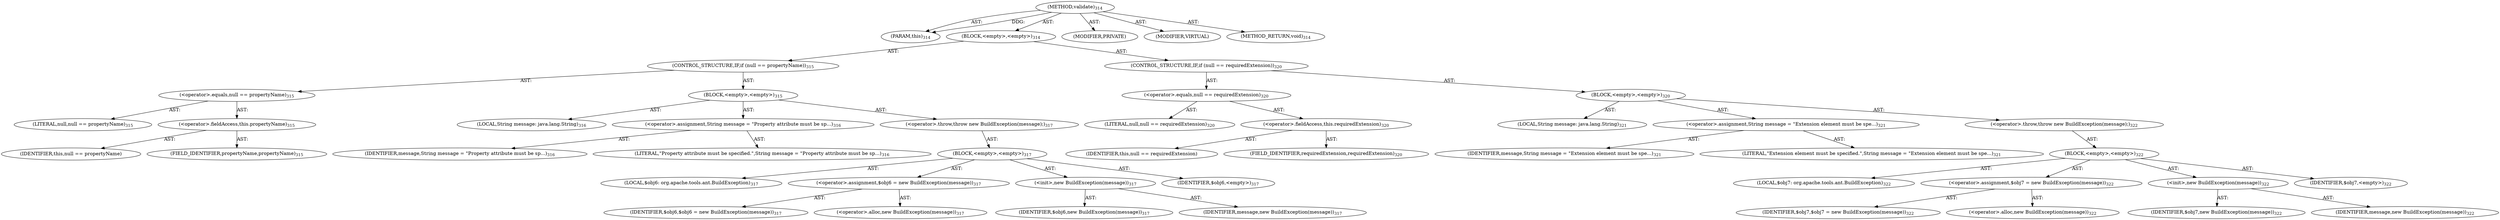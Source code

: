 digraph "validate" {  
"111669149707" [label = <(METHOD,validate)<SUB>314</SUB>> ]
"115964117012" [label = <(PARAM,this)<SUB>314</SUB>> ]
"25769803810" [label = <(BLOCK,&lt;empty&gt;,&lt;empty&gt;)<SUB>314</SUB>> ]
"47244640273" [label = <(CONTROL_STRUCTURE,IF,if (null == propertyName))<SUB>315</SUB>> ]
"30064771224" [label = <(&lt;operator&gt;.equals,null == propertyName)<SUB>315</SUB>> ]
"90194313245" [label = <(LITERAL,null,null == propertyName)<SUB>315</SUB>> ]
"30064771225" [label = <(&lt;operator&gt;.fieldAccess,this.propertyName)<SUB>315</SUB>> ]
"68719476868" [label = <(IDENTIFIER,this,null == propertyName)> ]
"55834574876" [label = <(FIELD_IDENTIFIER,propertyName,propertyName)<SUB>315</SUB>> ]
"25769803811" [label = <(BLOCK,&lt;empty&gt;,&lt;empty&gt;)<SUB>315</SUB>> ]
"94489280536" [label = <(LOCAL,String message: java.lang.String)<SUB>316</SUB>> ]
"30064771226" [label = <(&lt;operator&gt;.assignment,String message = &quot;Property attribute must be sp...)<SUB>316</SUB>> ]
"68719476869" [label = <(IDENTIFIER,message,String message = &quot;Property attribute must be sp...)<SUB>316</SUB>> ]
"90194313246" [label = <(LITERAL,&quot;Property attribute must be specified.&quot;,String message = &quot;Property attribute must be sp...)<SUB>316</SUB>> ]
"30064771227" [label = <(&lt;operator&gt;.throw,throw new BuildException(message);)<SUB>317</SUB>> ]
"25769803812" [label = <(BLOCK,&lt;empty&gt;,&lt;empty&gt;)<SUB>317</SUB>> ]
"94489280537" [label = <(LOCAL,$obj6: org.apache.tools.ant.BuildException)<SUB>317</SUB>> ]
"30064771228" [label = <(&lt;operator&gt;.assignment,$obj6 = new BuildException(message))<SUB>317</SUB>> ]
"68719476870" [label = <(IDENTIFIER,$obj6,$obj6 = new BuildException(message))<SUB>317</SUB>> ]
"30064771229" [label = <(&lt;operator&gt;.alloc,new BuildException(message))<SUB>317</SUB>> ]
"30064771230" [label = <(&lt;init&gt;,new BuildException(message))<SUB>317</SUB>> ]
"68719476871" [label = <(IDENTIFIER,$obj6,new BuildException(message))<SUB>317</SUB>> ]
"68719476872" [label = <(IDENTIFIER,message,new BuildException(message))<SUB>317</SUB>> ]
"68719476873" [label = <(IDENTIFIER,$obj6,&lt;empty&gt;)<SUB>317</SUB>> ]
"47244640274" [label = <(CONTROL_STRUCTURE,IF,if (null == requiredExtension))<SUB>320</SUB>> ]
"30064771231" [label = <(&lt;operator&gt;.equals,null == requiredExtension)<SUB>320</SUB>> ]
"90194313247" [label = <(LITERAL,null,null == requiredExtension)<SUB>320</SUB>> ]
"30064771232" [label = <(&lt;operator&gt;.fieldAccess,this.requiredExtension)<SUB>320</SUB>> ]
"68719476874" [label = <(IDENTIFIER,this,null == requiredExtension)> ]
"55834574877" [label = <(FIELD_IDENTIFIER,requiredExtension,requiredExtension)<SUB>320</SUB>> ]
"25769803813" [label = <(BLOCK,&lt;empty&gt;,&lt;empty&gt;)<SUB>320</SUB>> ]
"94489280538" [label = <(LOCAL,String message: java.lang.String)<SUB>321</SUB>> ]
"30064771233" [label = <(&lt;operator&gt;.assignment,String message = &quot;Extension element must be spe...)<SUB>321</SUB>> ]
"68719476875" [label = <(IDENTIFIER,message,String message = &quot;Extension element must be spe...)<SUB>321</SUB>> ]
"90194313248" [label = <(LITERAL,&quot;Extension element must be specified.&quot;,String message = &quot;Extension element must be spe...)<SUB>321</SUB>> ]
"30064771234" [label = <(&lt;operator&gt;.throw,throw new BuildException(message);)<SUB>322</SUB>> ]
"25769803814" [label = <(BLOCK,&lt;empty&gt;,&lt;empty&gt;)<SUB>322</SUB>> ]
"94489280539" [label = <(LOCAL,$obj7: org.apache.tools.ant.BuildException)<SUB>322</SUB>> ]
"30064771235" [label = <(&lt;operator&gt;.assignment,$obj7 = new BuildException(message))<SUB>322</SUB>> ]
"68719476876" [label = <(IDENTIFIER,$obj7,$obj7 = new BuildException(message))<SUB>322</SUB>> ]
"30064771236" [label = <(&lt;operator&gt;.alloc,new BuildException(message))<SUB>322</SUB>> ]
"30064771237" [label = <(&lt;init&gt;,new BuildException(message))<SUB>322</SUB>> ]
"68719476877" [label = <(IDENTIFIER,$obj7,new BuildException(message))<SUB>322</SUB>> ]
"68719476878" [label = <(IDENTIFIER,message,new BuildException(message))<SUB>322</SUB>> ]
"68719476879" [label = <(IDENTIFIER,$obj7,&lt;empty&gt;)<SUB>322</SUB>> ]
"133143986203" [label = <(MODIFIER,PRIVATE)> ]
"133143986204" [label = <(MODIFIER,VIRTUAL)> ]
"128849018891" [label = <(METHOD_RETURN,void)<SUB>314</SUB>> ]
  "111669149707" -> "115964117012"  [ label = "AST: "] 
  "111669149707" -> "25769803810"  [ label = "AST: "] 
  "111669149707" -> "133143986203"  [ label = "AST: "] 
  "111669149707" -> "133143986204"  [ label = "AST: "] 
  "111669149707" -> "128849018891"  [ label = "AST: "] 
  "25769803810" -> "47244640273"  [ label = "AST: "] 
  "25769803810" -> "47244640274"  [ label = "AST: "] 
  "47244640273" -> "30064771224"  [ label = "AST: "] 
  "47244640273" -> "25769803811"  [ label = "AST: "] 
  "30064771224" -> "90194313245"  [ label = "AST: "] 
  "30064771224" -> "30064771225"  [ label = "AST: "] 
  "30064771225" -> "68719476868"  [ label = "AST: "] 
  "30064771225" -> "55834574876"  [ label = "AST: "] 
  "25769803811" -> "94489280536"  [ label = "AST: "] 
  "25769803811" -> "30064771226"  [ label = "AST: "] 
  "25769803811" -> "30064771227"  [ label = "AST: "] 
  "30064771226" -> "68719476869"  [ label = "AST: "] 
  "30064771226" -> "90194313246"  [ label = "AST: "] 
  "30064771227" -> "25769803812"  [ label = "AST: "] 
  "25769803812" -> "94489280537"  [ label = "AST: "] 
  "25769803812" -> "30064771228"  [ label = "AST: "] 
  "25769803812" -> "30064771230"  [ label = "AST: "] 
  "25769803812" -> "68719476873"  [ label = "AST: "] 
  "30064771228" -> "68719476870"  [ label = "AST: "] 
  "30064771228" -> "30064771229"  [ label = "AST: "] 
  "30064771230" -> "68719476871"  [ label = "AST: "] 
  "30064771230" -> "68719476872"  [ label = "AST: "] 
  "47244640274" -> "30064771231"  [ label = "AST: "] 
  "47244640274" -> "25769803813"  [ label = "AST: "] 
  "30064771231" -> "90194313247"  [ label = "AST: "] 
  "30064771231" -> "30064771232"  [ label = "AST: "] 
  "30064771232" -> "68719476874"  [ label = "AST: "] 
  "30064771232" -> "55834574877"  [ label = "AST: "] 
  "25769803813" -> "94489280538"  [ label = "AST: "] 
  "25769803813" -> "30064771233"  [ label = "AST: "] 
  "25769803813" -> "30064771234"  [ label = "AST: "] 
  "30064771233" -> "68719476875"  [ label = "AST: "] 
  "30064771233" -> "90194313248"  [ label = "AST: "] 
  "30064771234" -> "25769803814"  [ label = "AST: "] 
  "25769803814" -> "94489280539"  [ label = "AST: "] 
  "25769803814" -> "30064771235"  [ label = "AST: "] 
  "25769803814" -> "30064771237"  [ label = "AST: "] 
  "25769803814" -> "68719476879"  [ label = "AST: "] 
  "30064771235" -> "68719476876"  [ label = "AST: "] 
  "30064771235" -> "30064771236"  [ label = "AST: "] 
  "30064771237" -> "68719476877"  [ label = "AST: "] 
  "30064771237" -> "68719476878"  [ label = "AST: "] 
  "111669149707" -> "115964117012"  [ label = "DDG: "] 
}
